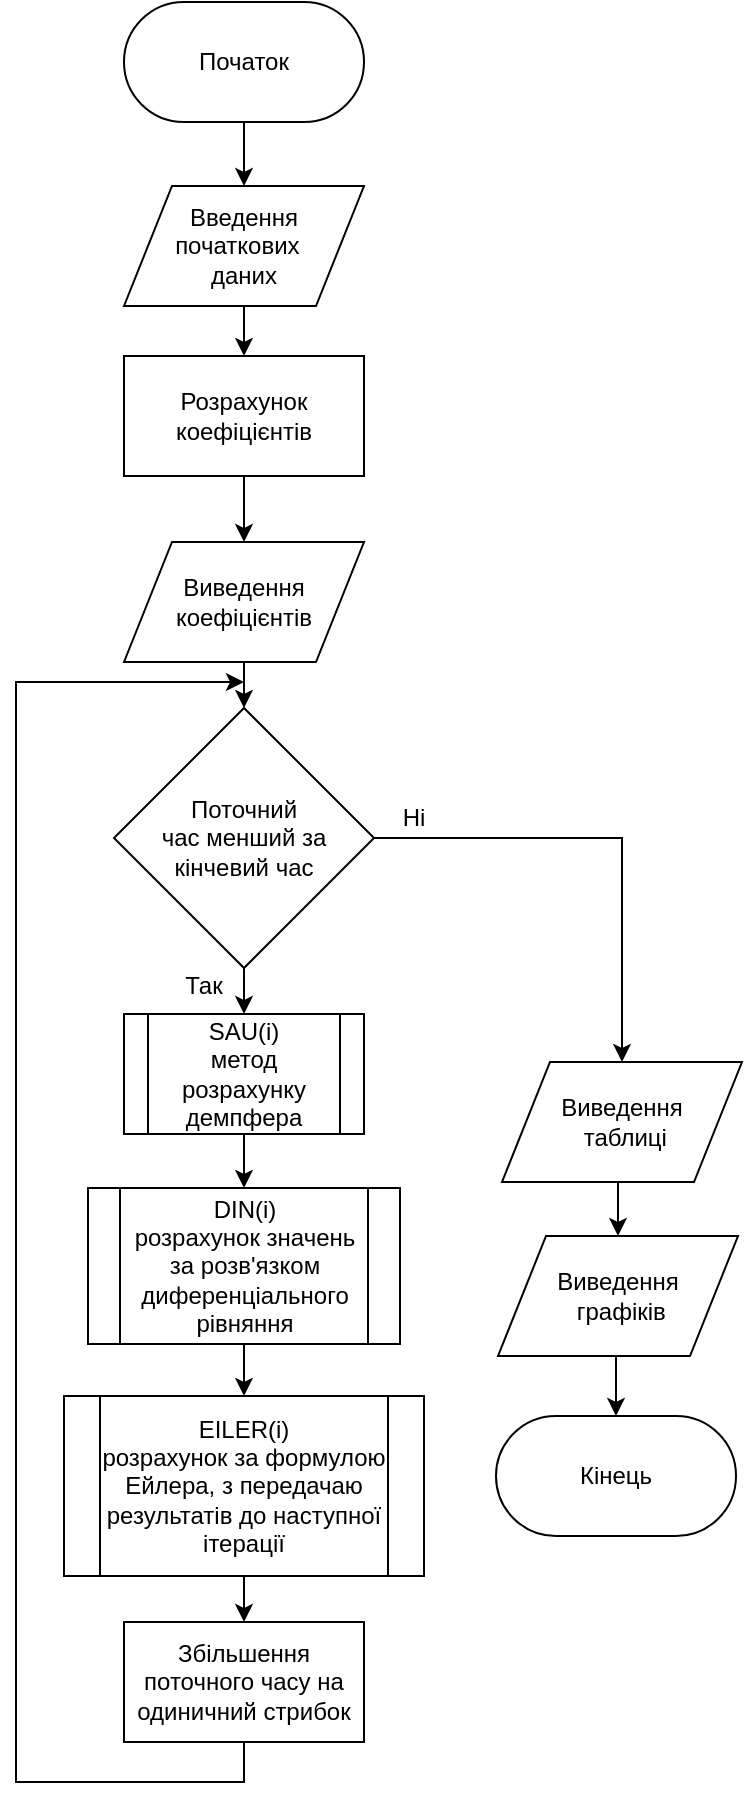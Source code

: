 <mxfile version="12.9.6" type="device"><diagram id="5wVt5E2nXpqlNMoLhRCE" name="Page-1"><mxGraphModel dx="1038" dy="580" grid="1" gridSize="10" guides="1" tooltips="1" connect="1" arrows="1" fold="1" page="1" pageScale="1" pageWidth="827" pageHeight="1169" math="0" shadow="0"><root><mxCell id="0"/><mxCell id="1" parent="0"/><mxCell id="hDTpHEk_wzyPpODIxD1R-5" style="edgeStyle=orthogonalEdgeStyle;rounded=0;orthogonalLoop=1;jettySize=auto;html=1;exitX=0.5;exitY=1;exitDx=0;exitDy=0;entryX=0.5;entryY=0;entryDx=0;entryDy=0;" parent="1" source="hDTpHEk_wzyPpODIxD1R-2" target="hDTpHEk_wzyPpODIxD1R-4" edge="1"><mxGeometry relative="1" as="geometry"/></mxCell><mxCell id="hDTpHEk_wzyPpODIxD1R-2" value="Введення&lt;br&gt;початкових&amp;nbsp;&amp;nbsp;&lt;br&gt;даних" style="shape=parallelogram;perimeter=parallelogramPerimeter;whiteSpace=wrap;html=1;" parent="1" vertex="1"><mxGeometry x="354" y="172" width="120" height="60" as="geometry"/></mxCell><mxCell id="hDTpHEk_wzyPpODIxD1R-7" style="edgeStyle=orthogonalEdgeStyle;rounded=0;orthogonalLoop=1;jettySize=auto;html=1;exitX=0.5;exitY=1;exitDx=0;exitDy=0;entryX=0.5;entryY=0;entryDx=0;entryDy=0;" parent="1" source="hDTpHEk_wzyPpODIxD1R-4" target="hDTpHEk_wzyPpODIxD1R-6" edge="1"><mxGeometry relative="1" as="geometry"/></mxCell><mxCell id="hDTpHEk_wzyPpODIxD1R-4" value="Розрахунок коефіцієнтів" style="rounded=0;whiteSpace=wrap;html=1;" parent="1" vertex="1"><mxGeometry x="354" y="257" width="120" height="60" as="geometry"/></mxCell><mxCell id="hDTpHEk_wzyPpODIxD1R-12" style="edgeStyle=orthogonalEdgeStyle;rounded=0;orthogonalLoop=1;jettySize=auto;html=1;exitX=0.5;exitY=1;exitDx=0;exitDy=0;entryX=0.5;entryY=0;entryDx=0;entryDy=0;" parent="1" source="hDTpHEk_wzyPpODIxD1R-6" target="hDTpHEk_wzyPpODIxD1R-11" edge="1"><mxGeometry relative="1" as="geometry"/></mxCell><mxCell id="hDTpHEk_wzyPpODIxD1R-6" value="Виведення&lt;br&gt;коефіцієнтів" style="shape=parallelogram;perimeter=parallelogramPerimeter;whiteSpace=wrap;html=1;" parent="1" vertex="1"><mxGeometry x="354" y="350" width="120" height="60" as="geometry"/></mxCell><mxCell id="hDTpHEk_wzyPpODIxD1R-9" style="edgeStyle=orthogonalEdgeStyle;rounded=0;orthogonalLoop=1;jettySize=auto;html=1;entryX=0.5;entryY=0;entryDx=0;entryDy=0;" parent="1" source="hDTpHEk_wzyPpODIxD1R-8" target="hDTpHEk_wzyPpODIxD1R-2" edge="1"><mxGeometry relative="1" as="geometry"/></mxCell><mxCell id="hDTpHEk_wzyPpODIxD1R-8" value="Початок" style="rounded=1;whiteSpace=wrap;html=1;arcSize=50;" parent="1" vertex="1"><mxGeometry x="354" y="80" width="120" height="60" as="geometry"/></mxCell><mxCell id="hDTpHEk_wzyPpODIxD1R-15" style="edgeStyle=orthogonalEdgeStyle;rounded=0;orthogonalLoop=1;jettySize=auto;html=1;exitX=0.5;exitY=1;exitDx=0;exitDy=0;entryX=0.5;entryY=0;entryDx=0;entryDy=0;" parent="1" source="hDTpHEk_wzyPpODIxD1R-11" target="hDTpHEk_wzyPpODIxD1R-13" edge="1"><mxGeometry relative="1" as="geometry"/></mxCell><mxCell id="hDTpHEk_wzyPpODIxD1R-38" style="edgeStyle=orthogonalEdgeStyle;rounded=0;orthogonalLoop=1;jettySize=auto;html=1;exitX=1;exitY=0.5;exitDx=0;exitDy=0;entryX=0.5;entryY=0;entryDx=0;entryDy=0;" parent="1" source="hDTpHEk_wzyPpODIxD1R-11" target="hDTpHEk_wzyPpODIxD1R-30" edge="1"><mxGeometry relative="1" as="geometry"/></mxCell><mxCell id="hDTpHEk_wzyPpODIxD1R-11" value="Поточний &lt;br&gt;час менший за кінчевий час" style="rhombus;whiteSpace=wrap;html=1;" parent="1" vertex="1"><mxGeometry x="349" y="433" width="130" height="130" as="geometry"/></mxCell><mxCell id="hDTpHEk_wzyPpODIxD1R-18" style="edgeStyle=orthogonalEdgeStyle;rounded=0;orthogonalLoop=1;jettySize=auto;html=1;entryX=0.5;entryY=0;entryDx=0;entryDy=0;" parent="1" source="hDTpHEk_wzyPpODIxD1R-13" target="hDTpHEk_wzyPpODIxD1R-16" edge="1"><mxGeometry relative="1" as="geometry"/></mxCell><mxCell id="hDTpHEk_wzyPpODIxD1R-13" value="SAU(i)&lt;br&gt;метод розрахунку демпфера" style="shape=process;whiteSpace=wrap;html=1;backgroundOutline=1;" parent="1" vertex="1"><mxGeometry x="354" y="586" width="120" height="60" as="geometry"/></mxCell><mxCell id="hDTpHEk_wzyPpODIxD1R-19" style="edgeStyle=orthogonalEdgeStyle;rounded=0;orthogonalLoop=1;jettySize=auto;html=1;entryX=0.5;entryY=0;entryDx=0;entryDy=0;" parent="1" source="hDTpHEk_wzyPpODIxD1R-16" target="hDTpHEk_wzyPpODIxD1R-17" edge="1"><mxGeometry relative="1" as="geometry"/></mxCell><mxCell id="hDTpHEk_wzyPpODIxD1R-16" value="DIN(i)&lt;br&gt;розрахунок значень за розв'язком диференціального рівняння" style="shape=process;whiteSpace=wrap;html=1;backgroundOutline=1;" parent="1" vertex="1"><mxGeometry x="336" y="673" width="156" height="78" as="geometry"/></mxCell><mxCell id="ynjFSjygw_aRHNOYC9oM-2" style="edgeStyle=orthogonalEdgeStyle;rounded=0;orthogonalLoop=1;jettySize=auto;html=1;exitX=0.5;exitY=1;exitDx=0;exitDy=0;entryX=0.5;entryY=0;entryDx=0;entryDy=0;" parent="1" source="hDTpHEk_wzyPpODIxD1R-17" target="ynjFSjygw_aRHNOYC9oM-1" edge="1"><mxGeometry relative="1" as="geometry"/></mxCell><mxCell id="hDTpHEk_wzyPpODIxD1R-17" value="EILER(i)&lt;br&gt;розрахунок за формулою Ейлера, з передачаю результатів до наступної ітерації" style="shape=process;whiteSpace=wrap;html=1;backgroundOutline=1;" parent="1" vertex="1"><mxGeometry x="324" y="777" width="180" height="90" as="geometry"/></mxCell><mxCell id="hDTpHEk_wzyPpODIxD1R-22" value="Так" style="text;html=1;strokeColor=none;fillColor=none;align=center;verticalAlign=middle;whiteSpace=wrap;rounded=0;" parent="1" vertex="1"><mxGeometry x="374" y="562" width="40" height="20" as="geometry"/></mxCell><mxCell id="hDTpHEk_wzyPpODIxD1R-23" value="Ні" style="text;html=1;strokeColor=none;fillColor=none;align=center;verticalAlign=middle;whiteSpace=wrap;rounded=0;" parent="1" vertex="1"><mxGeometry x="479" y="478" width="40" height="20" as="geometry"/></mxCell><mxCell id="hDTpHEk_wzyPpODIxD1R-35" style="edgeStyle=orthogonalEdgeStyle;rounded=0;orthogonalLoop=1;jettySize=auto;html=1;exitX=0.5;exitY=1;exitDx=0;exitDy=0;entryX=0.5;entryY=0;entryDx=0;entryDy=0;" parent="1" source="hDTpHEk_wzyPpODIxD1R-30" target="hDTpHEk_wzyPpODIxD1R-31" edge="1"><mxGeometry relative="1" as="geometry"/></mxCell><mxCell id="hDTpHEk_wzyPpODIxD1R-30" value="Виведення&lt;br&gt;&amp;nbsp;таблиці" style="shape=parallelogram;perimeter=parallelogramPerimeter;whiteSpace=wrap;html=1;" parent="1" vertex="1"><mxGeometry x="543" y="610" width="120" height="60" as="geometry"/></mxCell><mxCell id="hDTpHEk_wzyPpODIxD1R-36" style="edgeStyle=orthogonalEdgeStyle;rounded=0;orthogonalLoop=1;jettySize=auto;html=1;exitX=0.5;exitY=1;exitDx=0;exitDy=0;entryX=0.5;entryY=0;entryDx=0;entryDy=0;" parent="1" source="hDTpHEk_wzyPpODIxD1R-31" target="hDTpHEk_wzyPpODIxD1R-32" edge="1"><mxGeometry relative="1" as="geometry"/></mxCell><mxCell id="hDTpHEk_wzyPpODIxD1R-31" value="Виведення&lt;br&gt;&amp;nbsp;графіків" style="shape=parallelogram;perimeter=parallelogramPerimeter;whiteSpace=wrap;html=1;" parent="1" vertex="1"><mxGeometry x="541" y="697" width="120" height="60" as="geometry"/></mxCell><mxCell id="hDTpHEk_wzyPpODIxD1R-32" value="Кінець" style="rounded=1;whiteSpace=wrap;html=1;arcSize=50;" parent="1" vertex="1"><mxGeometry x="540" y="787" width="120" height="60" as="geometry"/></mxCell><mxCell id="ynjFSjygw_aRHNOYC9oM-3" style="edgeStyle=orthogonalEdgeStyle;rounded=0;orthogonalLoop=1;jettySize=auto;html=1;exitX=0.5;exitY=1;exitDx=0;exitDy=0;" parent="1" source="ynjFSjygw_aRHNOYC9oM-1" edge="1"><mxGeometry relative="1" as="geometry"><mxPoint x="414" y="420" as="targetPoint"/><Array as="points"><mxPoint x="414" y="970"/><mxPoint x="300" y="970"/><mxPoint x="300" y="420"/></Array></mxGeometry></mxCell><mxCell id="ynjFSjygw_aRHNOYC9oM-1" value="Збільшення поточного часу на одиничний стрибок" style="rounded=0;whiteSpace=wrap;html=1;" parent="1" vertex="1"><mxGeometry x="354" y="890" width="120" height="60" as="geometry"/></mxCell></root></mxGraphModel></diagram></mxfile>